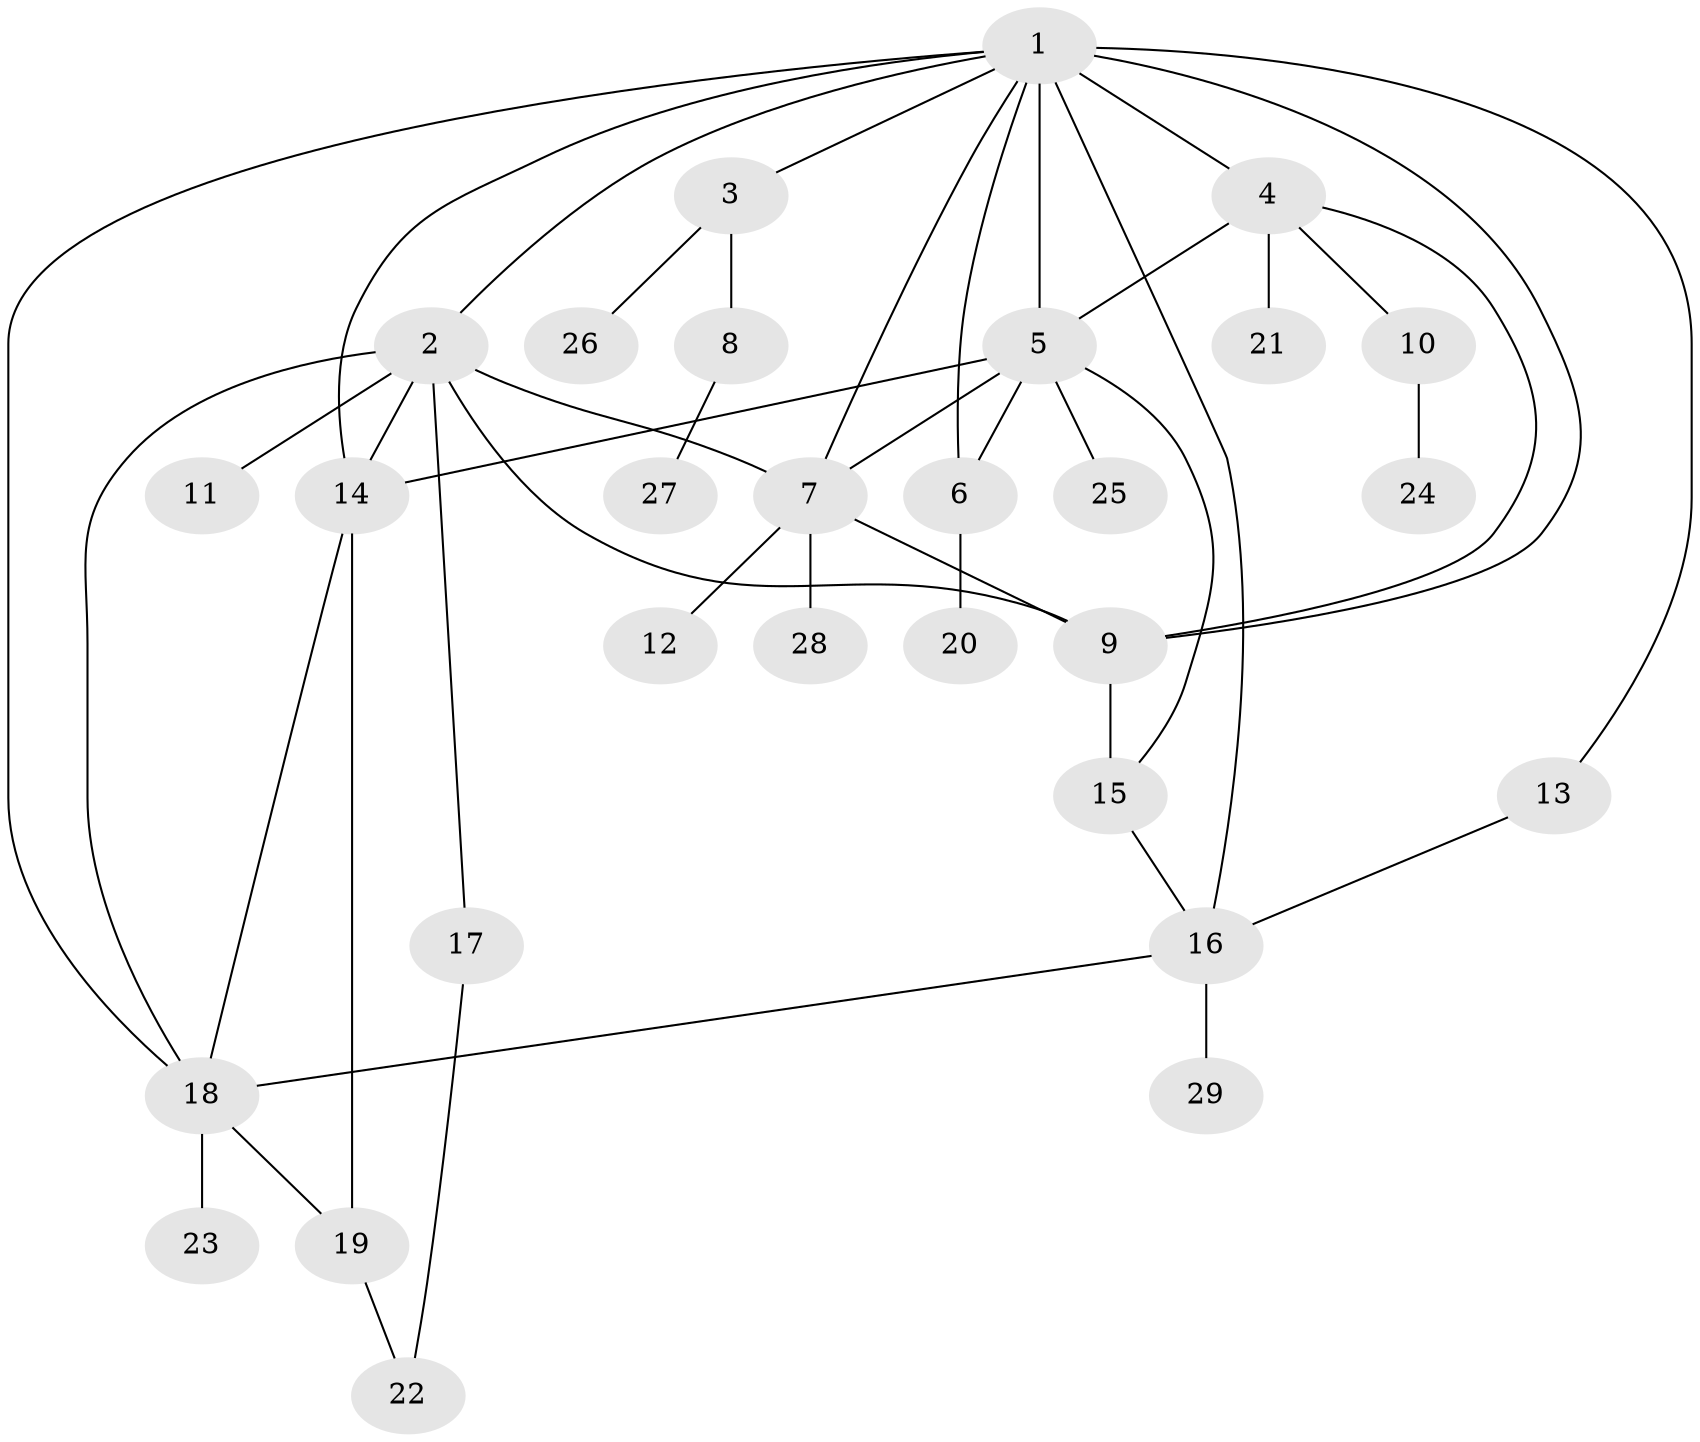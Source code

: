 // original degree distribution, {18: 0.017543859649122806, 10: 0.017543859649122806, 4: 0.05263157894736842, 6: 0.017543859649122806, 1: 0.543859649122807, 7: 0.03508771929824561, 3: 0.15789473684210525, 8: 0.03508771929824561, 2: 0.12280701754385964}
// Generated by graph-tools (version 1.1) at 2025/35/03/09/25 02:35:52]
// undirected, 29 vertices, 45 edges
graph export_dot {
graph [start="1"]
  node [color=gray90,style=filled];
  1;
  2;
  3;
  4;
  5;
  6;
  7;
  8;
  9;
  10;
  11;
  12;
  13;
  14;
  15;
  16;
  17;
  18;
  19;
  20;
  21;
  22;
  23;
  24;
  25;
  26;
  27;
  28;
  29;
  1 -- 2 [weight=1.0];
  1 -- 3 [weight=1.0];
  1 -- 4 [weight=1.0];
  1 -- 5 [weight=7.0];
  1 -- 6 [weight=1.0];
  1 -- 7 [weight=1.0];
  1 -- 9 [weight=1.0];
  1 -- 13 [weight=1.0];
  1 -- 14 [weight=1.0];
  1 -- 16 [weight=1.0];
  1 -- 18 [weight=1.0];
  2 -- 7 [weight=1.0];
  2 -- 9 [weight=1.0];
  2 -- 11 [weight=2.0];
  2 -- 14 [weight=1.0];
  2 -- 17 [weight=1.0];
  2 -- 18 [weight=1.0];
  3 -- 8 [weight=1.0];
  3 -- 26 [weight=1.0];
  4 -- 5 [weight=1.0];
  4 -- 9 [weight=1.0];
  4 -- 10 [weight=1.0];
  4 -- 21 [weight=1.0];
  5 -- 6 [weight=1.0];
  5 -- 7 [weight=1.0];
  5 -- 14 [weight=1.0];
  5 -- 15 [weight=1.0];
  5 -- 25 [weight=1.0];
  6 -- 20 [weight=1.0];
  7 -- 9 [weight=1.0];
  7 -- 12 [weight=1.0];
  7 -- 28 [weight=1.0];
  8 -- 27 [weight=1.0];
  9 -- 15 [weight=3.0];
  10 -- 24 [weight=1.0];
  13 -- 16 [weight=1.0];
  14 -- 18 [weight=1.0];
  14 -- 19 [weight=1.0];
  15 -- 16 [weight=1.0];
  16 -- 18 [weight=1.0];
  16 -- 29 [weight=1.0];
  17 -- 22 [weight=1.0];
  18 -- 19 [weight=1.0];
  18 -- 23 [weight=2.0];
  19 -- 22 [weight=1.0];
}
